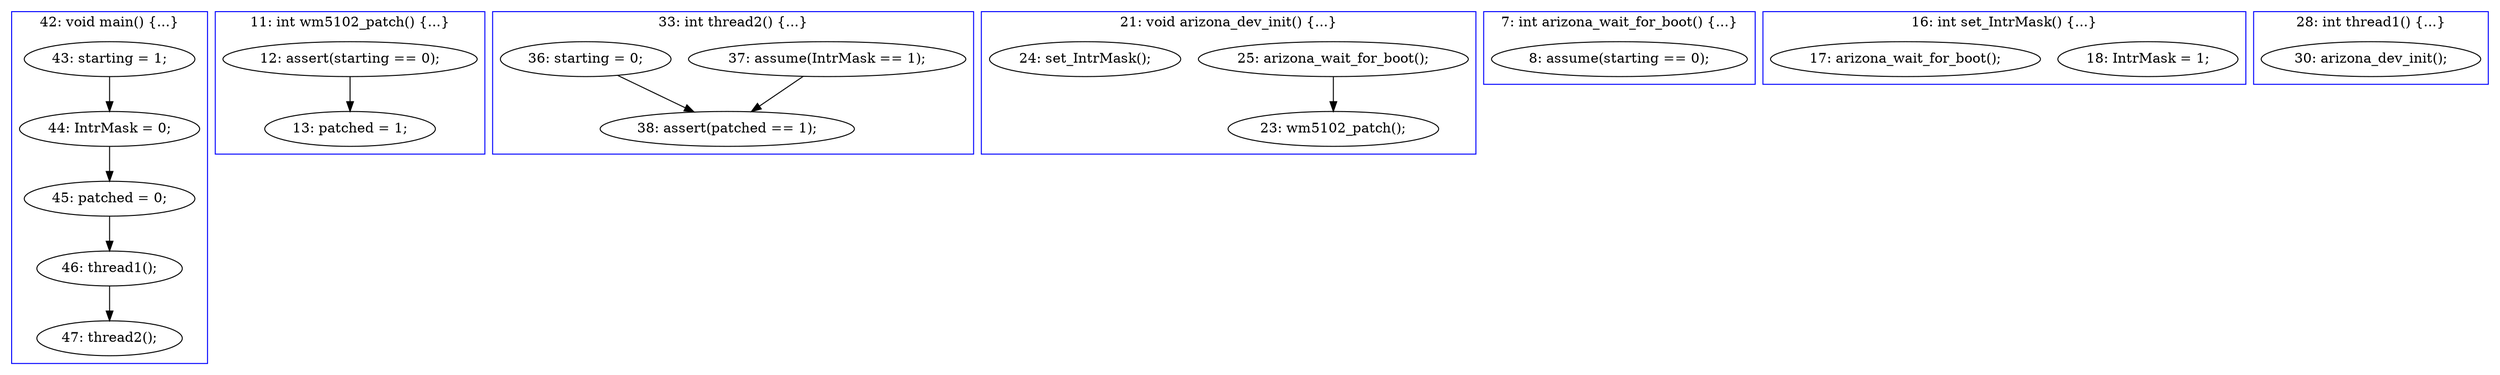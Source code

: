 digraph PartialOrder {
	compound = true
	"45: patched = 0;" -> "46: thread1();"
	"12: assert(starting == 0);" -> "13: patched = 1;"
	"37: assume(IntrMask == 1);" -> "38: assert(patched == 1);"
	"44: IntrMask = 0;" -> "45: patched = 0;"
	"46: thread1();" -> "47: thread2();"
	"36: starting = 0;" -> "38: assert(patched == 1);"
	"25: arizona_wait_for_boot();" -> "23: wm5102_patch();"
	"43: starting = 1;" -> "44: IntrMask = 0;"
	subgraph cluster5 {
		label = "7: int arizona_wait_for_boot() {...}"
		color = blue
		"8: assume(starting == 0);"  [label = "8: assume(starting == 0);"]
	}
	subgraph cluster6 {
		label = "16: int set_IntrMask() {...}"
		color = blue
		"18: IntrMask = 1;"  [label = "18: IntrMask = 1;"]
		"17: arizona_wait_for_boot();"  [label = "17: arizona_wait_for_boot();"]
	}
	subgraph cluster2 {
		label = "28: int thread1() {...}"
		color = blue
		"30: arizona_dev_init();"  [label = "30: arizona_dev_init();"]
	}
	subgraph cluster7 {
		label = "11: int wm5102_patch() {...}"
		color = blue
		"12: assert(starting == 0);"  [label = "12: assert(starting == 0);"]
		"13: patched = 1;"  [label = "13: patched = 1;"]
	}
	subgraph cluster3 {
		label = "21: void arizona_dev_init() {...}"
		color = blue
		"25: arizona_wait_for_boot();"  [label = "25: arizona_wait_for_boot();"]
		"23: wm5102_patch();"  [label = "23: wm5102_patch();"]
		"24: set_IntrMask();"  [label = "24: set_IntrMask();"]
	}
	subgraph cluster4 {
		label = "33: int thread2() {...}"
		color = blue
		"36: starting = 0;"  [label = "36: starting = 0;"]
		"38: assert(patched == 1);"  [label = "38: assert(patched == 1);"]
		"37: assume(IntrMask == 1);"  [label = "37: assume(IntrMask == 1);"]
	}
	subgraph cluster1 {
		label = "42: void main() {...}"
		color = blue
		"47: thread2();"  [label = "47: thread2();"]
		"44: IntrMask = 0;"  [label = "44: IntrMask = 0;"]
		"43: starting = 1;"  [label = "43: starting = 1;"]
		"46: thread1();"  [label = "46: thread1();"]
		"45: patched = 0;"  [label = "45: patched = 0;"]
	}
}